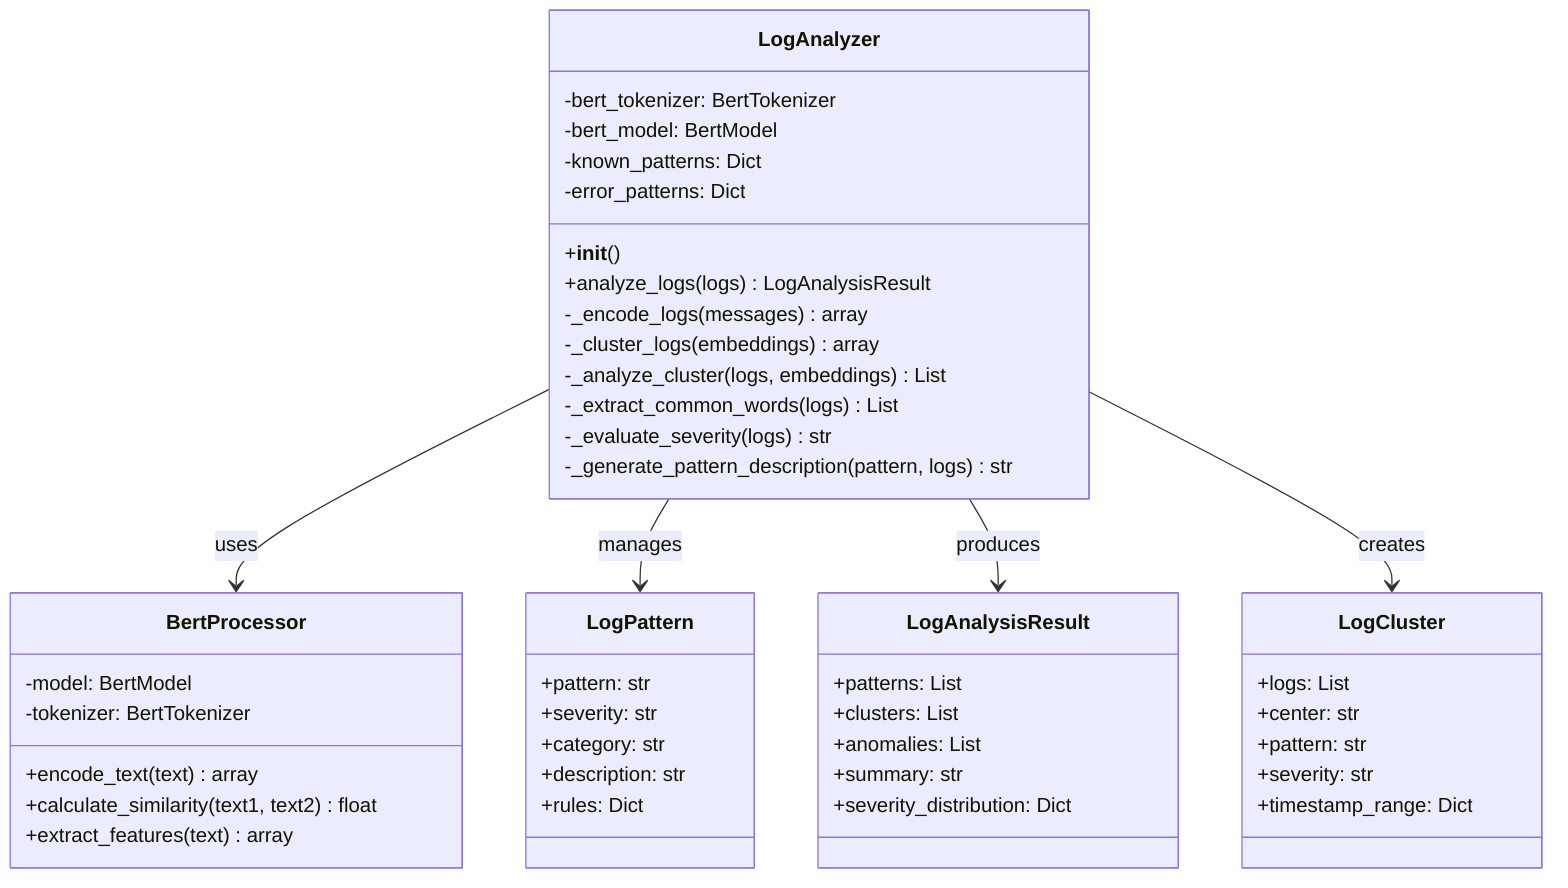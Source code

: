 classDiagram
    class LogAnalyzer {
        -bert_tokenizer: BertTokenizer
        -bert_model: BertModel
        -known_patterns: Dict
        -error_patterns: Dict
        +__init__()
        +analyze_logs(logs) LogAnalysisResult
        -_encode_logs(messages) array
        -_cluster_logs(embeddings) array
        -_analyze_cluster(logs, embeddings) List
        -_extract_common_words(logs) List
        -_evaluate_severity(logs) str
        -_generate_pattern_description(pattern, logs) str
    }

    class BertProcessor {
        -model: BertModel
        -tokenizer: BertTokenizer
        +encode_text(text) array
        +calculate_similarity(text1, text2) float
        +extract_features(text) array
    }

    class LogPattern {
        +pattern: str
        +severity: str
        +category: str
        +description: str
        +rules: Dict
    }

    class LogAnalysisResult {
        +patterns: List
        +clusters: List
        +anomalies: List
        +summary: str
        +severity_distribution: Dict
    }

    class LogCluster {
        +logs: List
        +center: str
        +pattern: str
        +severity: str
        +timestamp_range: Dict
    }

    LogAnalyzer --> BertProcessor : uses
    LogAnalyzer --> LogPattern : manages
    LogAnalyzer --> LogAnalysisResult : produces
    LogAnalyzer --> LogCluster : creates